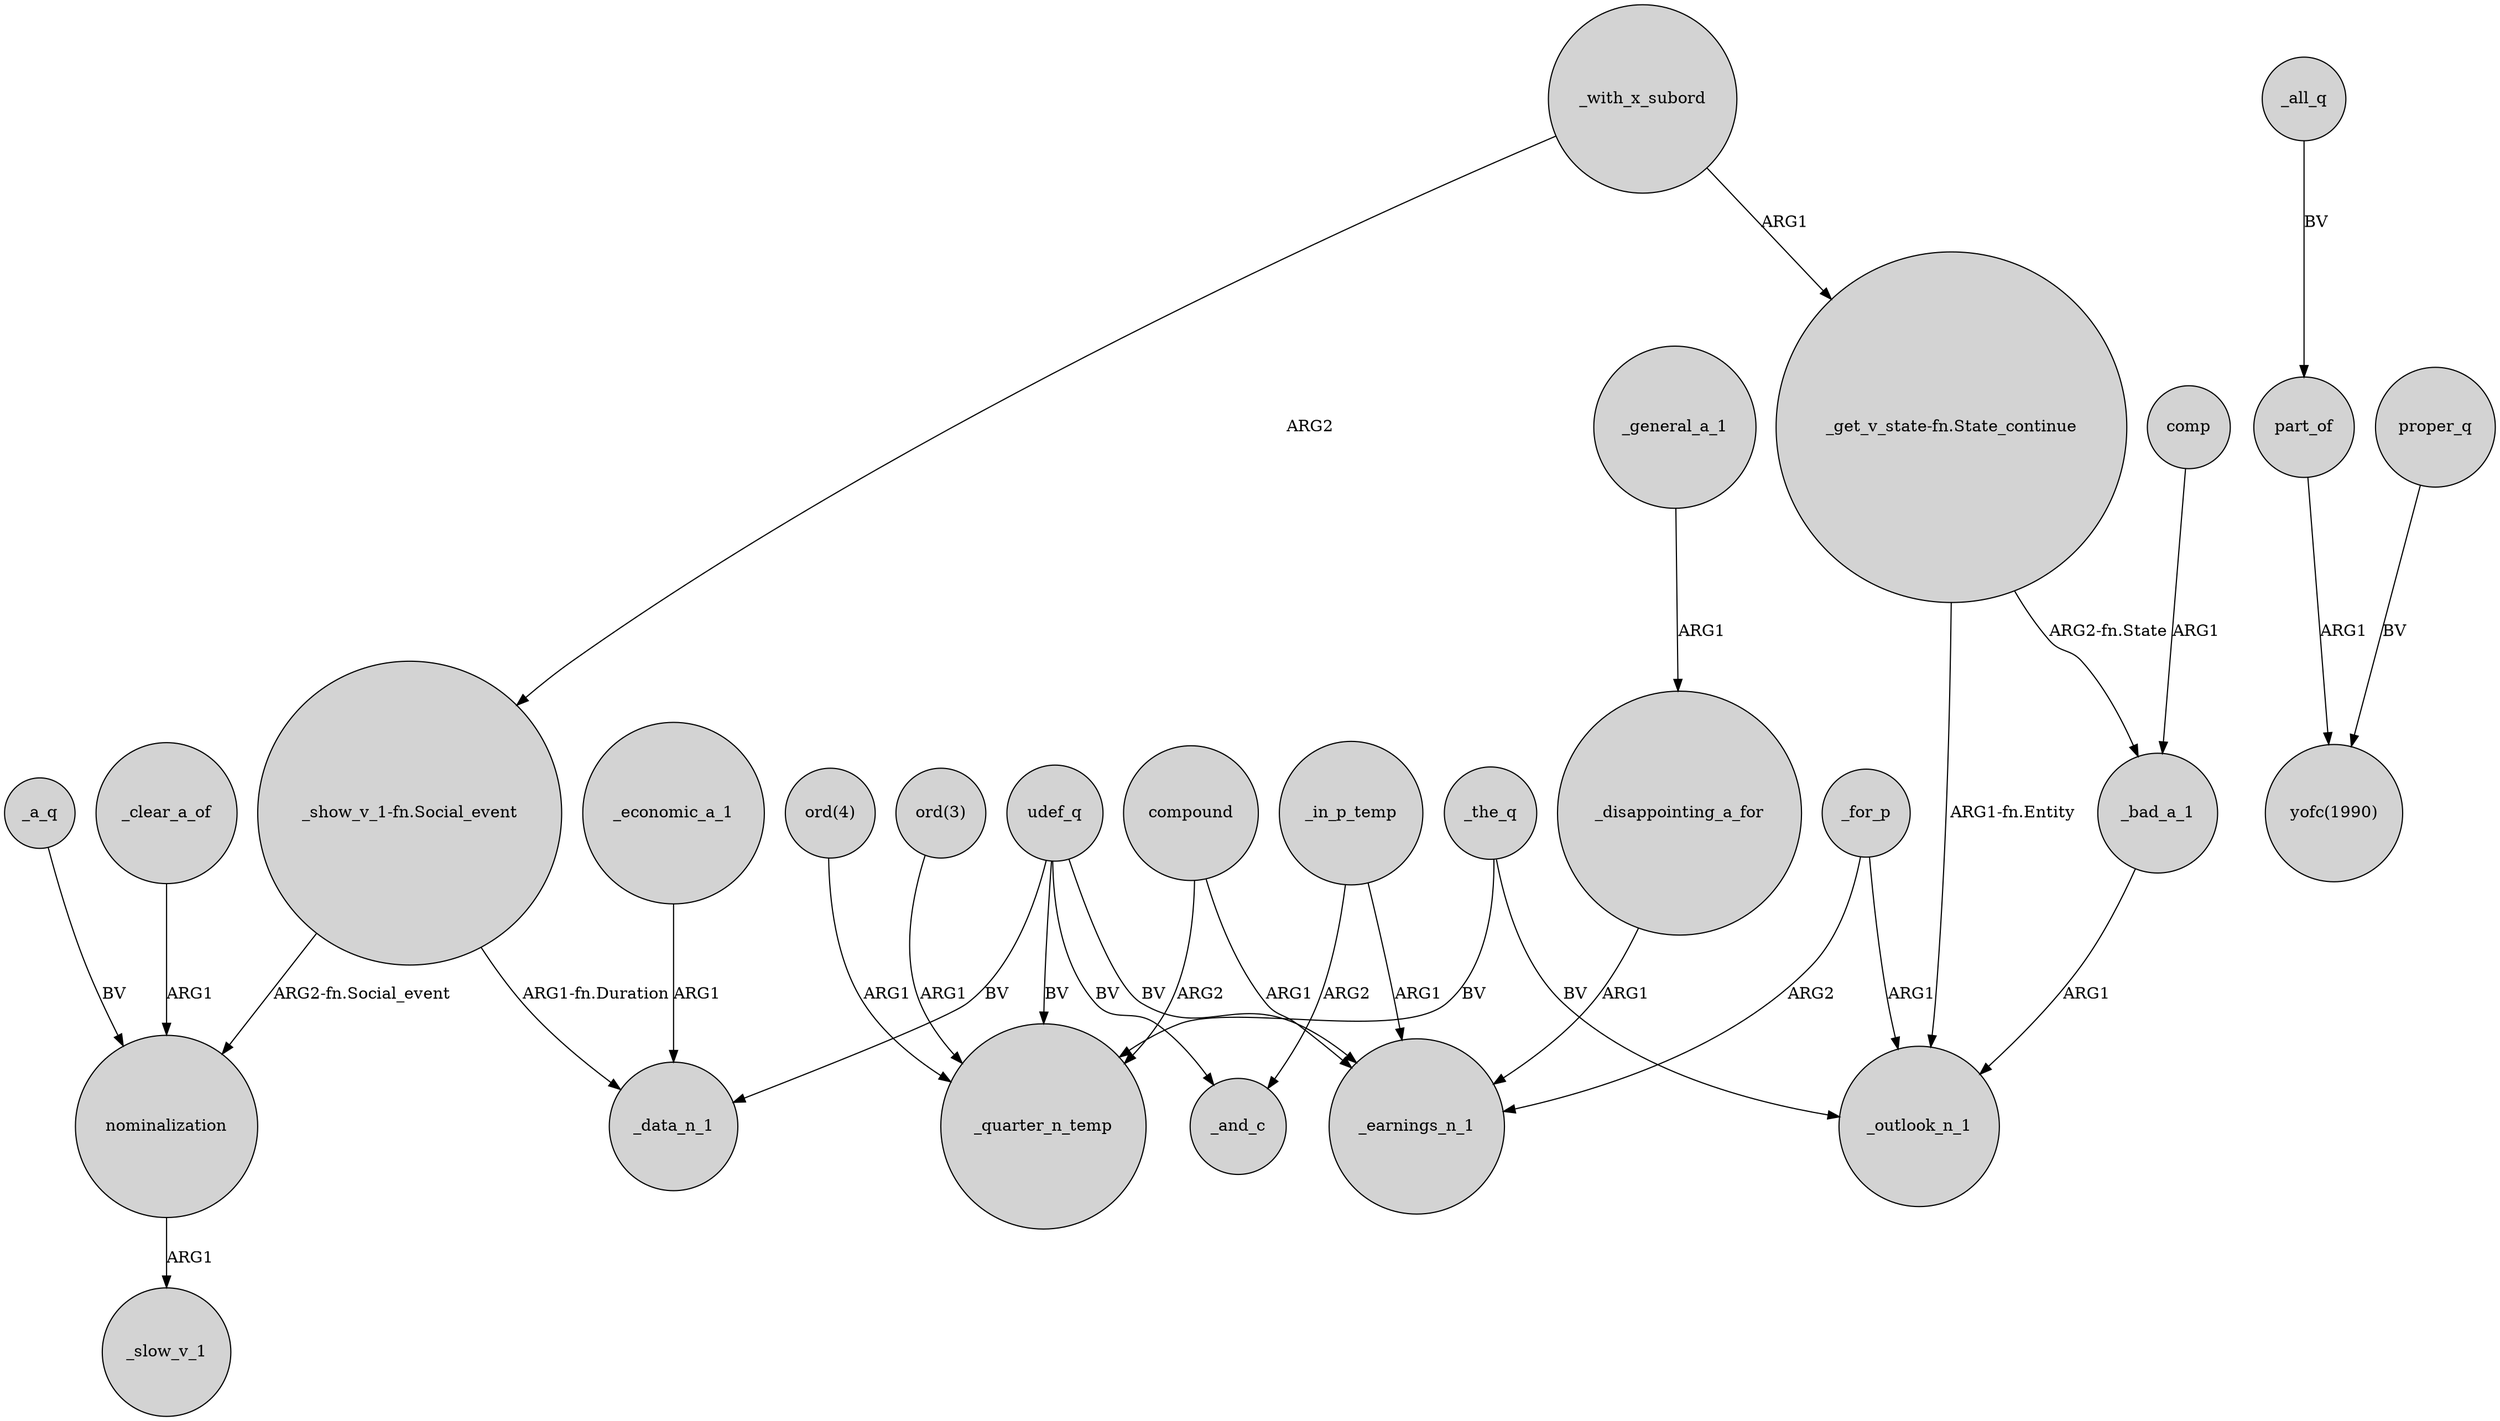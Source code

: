 digraph {
	node [shape=circle style=filled]
	_clear_a_of -> nominalization [label=ARG1]
	"ord(3)" -> _quarter_n_temp [label=ARG1]
	_the_q -> _outlook_n_1 [label=BV]
	_a_q -> nominalization [label=BV]
	nominalization -> _slow_v_1 [label=ARG1]
	_economic_a_1 -> _data_n_1 [label=ARG1]
	"_show_v_1-fn.Social_event" -> nominalization [label="ARG2-fn.Social_event"]
	"_get_v_state-fn.State_continue" -> _outlook_n_1 [label="ARG1-fn.Entity"]
	_the_q -> _quarter_n_temp [label=BV]
	_with_x_subord -> "_get_v_state-fn.State_continue" [label=ARG1]
	"_show_v_1-fn.Social_event" -> _data_n_1 [label="ARG1-fn.Duration"]
	_general_a_1 -> _disappointing_a_for [label=ARG1]
	"_get_v_state-fn.State_continue" -> _bad_a_1 [label="ARG2-fn.State"]
	udef_q -> _and_c [label=BV]
	_all_q -> part_of [label=BV]
	_disappointing_a_for -> _earnings_n_1 [label=ARG1]
	_for_p -> _earnings_n_1 [label=ARG2]
	_in_p_temp -> _and_c [label=ARG2]
	compound -> _quarter_n_temp [label=ARG2]
	udef_q -> _earnings_n_1 [label=BV]
	part_of -> "yofc(1990)" [label=ARG1]
	proper_q -> "yofc(1990)" [label=BV]
	"ord(4)" -> _quarter_n_temp [label=ARG1]
	_bad_a_1 -> _outlook_n_1 [label=ARG1]
	udef_q -> _quarter_n_temp [label=BV]
	comp -> _bad_a_1 [label=ARG1]
	_with_x_subord -> "_show_v_1-fn.Social_event" [label=ARG2]
	_for_p -> _outlook_n_1 [label=ARG1]
	compound -> _earnings_n_1 [label=ARG1]
	_in_p_temp -> _earnings_n_1 [label=ARG1]
	udef_q -> _data_n_1 [label=BV]
}
